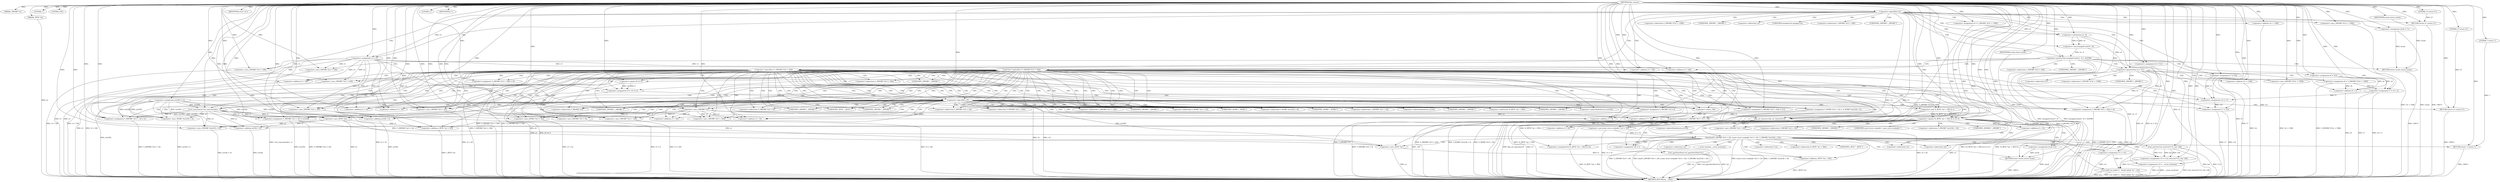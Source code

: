 digraph tftp_connect {  
"1000115" [label = "(METHOD,tftp_connect)" ]
"1000395" [label = "(METHOD_RETURN,int __cdecl)" ]
"1000116" [label = "(PARAM,_DWORD *a1)" ]
"1000117" [label = "(PARAM,_BYTE *a2)" ]
"1000134" [label = "(LITERAL,1,)" ]
"1000135" [label = "(LITERAL,336,)" ]
"1000136" [label = "(<operator>.assignment,a1[185] = v2)" ]
"1000142" [label = "(<operator>.logicalNot,!v2)" ]
"1000144" [label = "(RETURN,return 27;,return 27;)" ]
"1000145" [label = "(LITERAL,27,return 27;)" ]
"1000146" [label = "(<operator>.assignment,v3 = v2)" ]
"1000149" [label = "(<operator>.assignment,v4 = *(_DWORD *)(*a1 + 1568))" ]
"1000152" [label = "(<operator>.cast,(_DWORD *)(*a1 + 1568))" ]
"1000154" [label = "(<operator>.addition,*a1 + 1568)" ]
"1000159" [label = "(IDENTIFIER,v4,if ( v4 ))" ]
"1000161" [label = "(<operator>.assignment,result = 71)" ]
"1000165" [label = "(<operator>.greaterThan,(unsigned int)(v4 - 8) > 0xFFB0)" ]
"1000166" [label = "(<operator>.cast,(unsigned int)(v4 - 8))" ]
"1000168" [label = "(<operator>.subtraction,v4 - 8)" ]
"1000172" [label = "(RETURN,return result;,return result;)" ]
"1000173" [label = "(IDENTIFIER,result,return result;)" ]
"1000174" [label = "(<operator>.assignment,v6 = 512)" ]
"1000178" [label = "(<operator>.greaterThan,v4 > 511)" ]
"1000181" [label = "(<operator>.assignment,v6 = *(_DWORD *)(*a1 + 1568))" ]
"1000184" [label = "(<operator>.cast,(_DWORD *)(*a1 + 1568))" ]
"1000186" [label = "(<operator>.addition,*a1 + 1568)" ]
"1000190" [label = "(<operator>.assignment,v7 = v6 + 4)" ]
"1000192" [label = "(<operator>.addition,v6 + 4)" ]
"1000196" [label = "(<operator>.logicalNot,!*(_DWORD *)(v3 + 328))" ]
"1000198" [label = "(<operator>.cast,(_DWORD *)(v3 + 328))" ]
"1000200" [label = "(<operator>.addition,v3 + 328)" ]
"1000205" [label = "(<operator>.assignment,v14 = v7)" ]
"1000209" [label = "(LITERAL,1,)" ]
"1000210" [label = "(IDENTIFIER,v7,)" ]
"1000211" [label = "(<operator>.assignment,*(_DWORD *)(v3 + 328) = v8)" ]
"1000213" [label = "(<operator>.cast,(_DWORD *)(v3 + 328))" ]
"1000215" [label = "(<operator>.addition,v3 + 328)" ]
"1000219" [label = "(<operator>.assignment,v9 = v8 == 0)" ]
"1000221" [label = "(<operator>.equals,v8 == 0)" ]
"1000224" [label = "(<operator>.assignment,v7 = v14)" ]
"1000228" [label = "(<operator>.logicalNot,!v9)" ]
"1000231" [label = "(RETURN,return 27;,return 27;)" ]
"1000232" [label = "(LITERAL,27,return 27;)" ]
"1000235" [label = "(<operator>.assignment,v7 = 516)" ]
"1000238" [label = "(<operator>.assignment,v4 = 512)" ]
"1000242" [label = "(<operator>.logicalNot,!*(_DWORD *)(v3 + 328))" ]
"1000244" [label = "(<operator>.cast,(_DWORD *)(v3 + 328))" ]
"1000246" [label = "(<operator>.addition,v3 + 328)" ]
"1000252" [label = "(Curl_conncontrol,Curl_conncontrol(a1, 1))" ]
"1000255" [label = "(<operator>.assignment,*(_DWORD *)(v3 + 16) = a1)" ]
"1000257" [label = "(<operator>.cast,(_DWORD *)(v3 + 16))" ]
"1000259" [label = "(<operator>.addition,v3 + 16)" ]
"1000263" [label = "(<operator>.assignment,*(_DWORD *)(v3 + 20) = a1[103])" ]
"1000265" [label = "(<operator>.cast,(_DWORD *)(v3 + 20))" ]
"1000267" [label = "(<operator>.addition,v3 + 20)" ]
"1000273" [label = "(<operator>.assignment,*(_DWORD *)v3 = 0)" ]
"1000275" [label = "(<operator>.cast,(_DWORD *)v3)" ]
"1000279" [label = "(<operator>.assignment,*(_DWORD *)(v3 + 8) = -100)" ]
"1000281" [label = "(<operator>.cast,(_DWORD *)(v3 + 8))" ]
"1000283" [label = "(<operator>.addition,v3 + 8)" ]
"1000286" [label = "(<operator>.minus,-100)" ]
"1000288" [label = "(<operator>.assignment,*(_DWORD *)(v3 + 320) = 512)" ]
"1000290" [label = "(<operator>.cast,(_DWORD *)(v3 + 320))" ]
"1000292" [label = "(<operator>.addition,v3 + 320)" ]
"1000296" [label = "(<operator>.assignment,*(_DWORD *)(v3 + 324) = v4)" ]
"1000298" [label = "(<operator>.cast,(_DWORD *)(v3 + 324))" ]
"1000300" [label = "(<operator>.addition,v3 + 324)" ]
"1000304" [label = "(<operator>.assignment,*(_WORD *)(v3 + 52) = *(_WORD *)(a1[18] + 4))" ]
"1000306" [label = "(<operator>.cast,(_WORD *)(v3 + 52))" ]
"1000308" [label = "(<operator>.addition,v3 + 52)" ]
"1000312" [label = "(<operator>.cast,(_WORD *)(a1[18] + 4))" ]
"1000314" [label = "(<operator>.addition,a1[18] + 4)" ]
"1000319" [label = "(tftp_set_timeouts,tftp_set_timeouts(v3))" ]
"1000322" [label = "(<operator>.equals,(*((_BYTE *)a1 + 583) & 2) == 0)" ]
"1000323" [label = "(<operator>.and,*((_BYTE *)a1 + 583) & 2)" ]
"1000325" [label = "(<operator>.addition,(_BYTE *)a1 + 583)" ]
"1000326" [label = "(<operator>.cast,(_BYTE *)a1)" ]
"1000334" [label = "(bind,bind(*(_DWORD *)(v3 + 20), (const struct sockaddr *)(v3 + 52), *(_DWORD *)(a1[18] + 16)))" ]
"1000336" [label = "(<operator>.cast,(_DWORD *)(v3 + 20))" ]
"1000338" [label = "(<operator>.addition,v3 + 20)" ]
"1000341" [label = "(<operator>.cast,(const struct sockaddr *)(v3 + 52))" ]
"1000343" [label = "(<operator>.addition,v3 + 52)" ]
"1000347" [label = "(<operator>.cast,(_DWORD *)(a1[18] + 16))" ]
"1000349" [label = "(<operator>.addition,a1[18] + 16)" ]
"1000355" [label = "(<operator>.assignment,v11 = *a1)" ]
"1000359" [label = "(<operator>.assignment,v12 = __errno_location())" ]
"1000362" [label = "(<operator>.assignment,v13 = Curl_strerror(*v12, buf, 128))" ]
"1000364" [label = "(Curl_strerror,Curl_strerror(*v12, buf, 128))" ]
"1000369" [label = "(Curl_failf,Curl_failf(v11, \"bind() failed; %s\", v13))" ]
"1000373" [label = "(RETURN,return 7;,return 7;)" ]
"1000374" [label = "(LITERAL,7,return 7;)" ]
"1000375" [label = "(<operators>.assignmentOr,*((_BYTE *)a1 + 583) |= 2u)" ]
"1000377" [label = "(<operator>.addition,(_BYTE *)a1 + 583)" ]
"1000378" [label = "(<operator>.cast,(_BYTE *)a1)" ]
"1000383" [label = "(Curl_pgrsStartNow,Curl_pgrsStartNow(*a1))" ]
"1000386" [label = "(<operator>.assignment,*a2 = 1)" ]
"1000390" [label = "(<operator>.assignment,result = 0)" ]
"1000393" [label = "(RETURN,return result;,return result;)" ]
"1000394" [label = "(IDENTIFIER,result,return result;)" ]
"1000151" [label = "(<operator>.indirection,*(_DWORD *)(*a1 + 1568))" ]
"1000153" [label = "(UNKNOWN,_DWORD *,_DWORD *)" ]
"1000155" [label = "(<operator>.indirection,*a1)" ]
"1000167" [label = "(UNKNOWN,unsigned int,unsigned int)" ]
"1000183" [label = "(<operator>.indirection,*(_DWORD *)(*a1 + 1568))" ]
"1000185" [label = "(UNKNOWN,_DWORD *,_DWORD *)" ]
"1000187" [label = "(<operator>.indirection,*a1)" ]
"1000197" [label = "(<operator>.indirection,*(_DWORD *)(v3 + 328))" ]
"1000199" [label = "(UNKNOWN,_DWORD *,_DWORD *)" ]
"1000212" [label = "(<operator>.indirection,*(_DWORD *)(v3 + 328))" ]
"1000214" [label = "(UNKNOWN,_DWORD *,_DWORD *)" ]
"1000243" [label = "(<operator>.indirection,*(_DWORD *)(v3 + 328))" ]
"1000245" [label = "(UNKNOWN,_DWORD *,_DWORD *)" ]
"1000256" [label = "(<operator>.indirection,*(_DWORD *)(v3 + 16))" ]
"1000258" [label = "(UNKNOWN,_DWORD *,_DWORD *)" ]
"1000264" [label = "(<operator>.indirection,*(_DWORD *)(v3 + 20))" ]
"1000266" [label = "(UNKNOWN,_DWORD *,_DWORD *)" ]
"1000270" [label = "(<operator>.indirectIndexAccess,a1[103])" ]
"1000274" [label = "(<operator>.indirection,*(_DWORD *)v3)" ]
"1000276" [label = "(UNKNOWN,_DWORD *,_DWORD *)" ]
"1000280" [label = "(<operator>.indirection,*(_DWORD *)(v3 + 8))" ]
"1000282" [label = "(UNKNOWN,_DWORD *,_DWORD *)" ]
"1000289" [label = "(<operator>.indirection,*(_DWORD *)(v3 + 320))" ]
"1000291" [label = "(UNKNOWN,_DWORD *,_DWORD *)" ]
"1000297" [label = "(<operator>.indirection,*(_DWORD *)(v3 + 324))" ]
"1000299" [label = "(UNKNOWN,_DWORD *,_DWORD *)" ]
"1000305" [label = "(<operator>.indirection,*(_WORD *)(v3 + 52))" ]
"1000307" [label = "(UNKNOWN,_WORD *,_WORD *)" ]
"1000311" [label = "(<operator>.indirection,*(_WORD *)(a1[18] + 4))" ]
"1000313" [label = "(UNKNOWN,_WORD *,_WORD *)" ]
"1000315" [label = "(<operator>.indirectIndexAccess,a1[18])" ]
"1000324" [label = "(<operator>.indirection,*((_BYTE *)a1 + 583))" ]
"1000327" [label = "(UNKNOWN,_BYTE *,_BYTE *)" ]
"1000335" [label = "(<operator>.indirection,*(_DWORD *)(v3 + 20))" ]
"1000337" [label = "(UNKNOWN,_DWORD *,_DWORD *)" ]
"1000342" [label = "(UNKNOWN,const struct sockaddr *,const struct sockaddr *)" ]
"1000346" [label = "(<operator>.indirection,*(_DWORD *)(a1[18] + 16))" ]
"1000348" [label = "(UNKNOWN,_DWORD *,_DWORD *)" ]
"1000350" [label = "(<operator>.indirectIndexAccess,a1[18])" ]
"1000357" [label = "(<operator>.indirection,*a1)" ]
"1000361" [label = "(__errno_location,__errno_location())" ]
"1000365" [label = "(<operator>.indirection,*v12)" ]
"1000376" [label = "(<operator>.indirection,*((_BYTE *)a1 + 583))" ]
"1000379" [label = "(UNKNOWN,_BYTE *,_BYTE *)" ]
"1000384" [label = "(<operator>.indirection,*a1)" ]
"1000387" [label = "(<operator>.indirection,*a2)" ]
  "1000373" -> "1000395"  [ label = "DDG: <RET>"] 
  "1000231" -> "1000395"  [ label = "DDG: <RET>"] 
  "1000393" -> "1000395"  [ label = "DDG: <RET>"] 
  "1000359" -> "1000395"  [ label = "DDG: v12"] 
  "1000211" -> "1000395"  [ label = "DDG: *(_DWORD *)(v3 + 328)"] 
  "1000288" -> "1000395"  [ label = "DDG: *(_DWORD *)(v3 + 320)"] 
  "1000242" -> "1000395"  [ label = "DDG: *(_DWORD *)(v3 + 328)"] 
  "1000265" -> "1000395"  [ label = "DDG: v3 + 20"] 
  "1000142" -> "1000395"  [ label = "DDG: v2"] 
  "1000198" -> "1000395"  [ label = "DDG: v3 + 328"] 
  "1000190" -> "1000395"  [ label = "DDG: v7"] 
  "1000334" -> "1000395"  [ label = "DDG: *(_DWORD *)(v3 + 20)"] 
  "1000117" -> "1000395"  [ label = "DDG: a2"] 
  "1000322" -> "1000395"  [ label = "DDG: (*((_BYTE *)a1 + 583) & 2) == 0"] 
  "1000238" -> "1000395"  [ label = "DDG: v4"] 
  "1000165" -> "1000395"  [ label = "DDG: (unsigned int)(v4 - 8)"] 
  "1000343" -> "1000395"  [ label = "DDG: v3"] 
  "1000257" -> "1000395"  [ label = "DDG: v3 + 16"] 
  "1000319" -> "1000395"  [ label = "DDG: tftp_set_timeouts(v3)"] 
  "1000306" -> "1000395"  [ label = "DDG: v3 + 52"] 
  "1000142" -> "1000395"  [ label = "DDG: !v2"] 
  "1000244" -> "1000395"  [ label = "DDG: v3 + 328"] 
  "1000178" -> "1000395"  [ label = "DDG: v4 > 511"] 
  "1000334" -> "1000395"  [ label = "DDG: bind(*(_DWORD *)(v3 + 20), (const struct sockaddr *)(v3 + 52), *(_DWORD *)(a1[18] + 16))"] 
  "1000322" -> "1000395"  [ label = "DDG: *((_BYTE *)a1 + 583) & 2"] 
  "1000362" -> "1000395"  [ label = "DDG: Curl_strerror(*v12, buf, 128)"] 
  "1000369" -> "1000395"  [ label = "DDG: Curl_failf(v11, \"bind() failed; %s\", v13)"] 
  "1000228" -> "1000395"  [ label = "DDG: v9"] 
  "1000219" -> "1000395"  [ label = "DDG: v8 == 0"] 
  "1000378" -> "1000395"  [ label = "DDG: a1"] 
  "1000255" -> "1000395"  [ label = "DDG: *(_DWORD *)(v3 + 16)"] 
  "1000281" -> "1000395"  [ label = "DDG: v3 + 8"] 
  "1000375" -> "1000395"  [ label = "DDG: *((_BYTE *)a1 + 583)"] 
  "1000319" -> "1000395"  [ label = "DDG: v3"] 
  "1000383" -> "1000395"  [ label = "DDG: *a1"] 
  "1000273" -> "1000395"  [ label = "DDG: *(_DWORD *)v3"] 
  "1000136" -> "1000395"  [ label = "DDG: a1[185]"] 
  "1000390" -> "1000395"  [ label = "DDG: result"] 
  "1000369" -> "1000395"  [ label = "DDG: v11"] 
  "1000263" -> "1000395"  [ label = "DDG: a1[103]"] 
  "1000224" -> "1000395"  [ label = "DDG: v14"] 
  "1000334" -> "1000395"  [ label = "DDG: (const struct sockaddr *)(v3 + 52)"] 
  "1000181" -> "1000395"  [ label = "DDG: *(_DWORD *)(*a1 + 1568)"] 
  "1000386" -> "1000395"  [ label = "DDG: *a2"] 
  "1000364" -> "1000395"  [ label = "DDG: *v12"] 
  "1000290" -> "1000395"  [ label = "DDG: v3 + 320"] 
  "1000146" -> "1000395"  [ label = "DDG: v3"] 
  "1000146" -> "1000395"  [ label = "DDG: v2"] 
  "1000235" -> "1000395"  [ label = "DDG: v7"] 
  "1000154" -> "1000395"  [ label = "DDG: *a1"] 
  "1000213" -> "1000395"  [ label = "DDG: v3 + 328"] 
  "1000349" -> "1000395"  [ label = "DDG: a1[18]"] 
  "1000334" -> "1000395"  [ label = "DDG: *(_DWORD *)(a1[18] + 16)"] 
  "1000364" -> "1000395"  [ label = "DDG: buf"] 
  "1000377" -> "1000395"  [ label = "DDG: (_BYTE *)a1"] 
  "1000359" -> "1000395"  [ label = "DDG: __errno_location()"] 
  "1000221" -> "1000395"  [ label = "DDG: v8"] 
  "1000192" -> "1000395"  [ label = "DDG: v6"] 
  "1000312" -> "1000395"  [ label = "DDG: a1[18] + 4"] 
  "1000341" -> "1000395"  [ label = "DDG: v3 + 52"] 
  "1000279" -> "1000395"  [ label = "DDG: -100"] 
  "1000296" -> "1000395"  [ label = "DDG: v4"] 
  "1000252" -> "1000395"  [ label = "DDG: Curl_conncontrol(a1, 1)"] 
  "1000224" -> "1000395"  [ label = "DDG: v7"] 
  "1000304" -> "1000395"  [ label = "DDG: *(_WORD *)(a1[18] + 4)"] 
  "1000369" -> "1000395"  [ label = "DDG: v13"] 
  "1000347" -> "1000395"  [ label = "DDG: a1[18] + 16"] 
  "1000314" -> "1000395"  [ label = "DDG: a1[18]"] 
  "1000190" -> "1000395"  [ label = "DDG: v6 + 4"] 
  "1000279" -> "1000395"  [ label = "DDG: *(_DWORD *)(v3 + 8)"] 
  "1000326" -> "1000395"  [ label = "DDG: a1"] 
  "1000298" -> "1000395"  [ label = "DDG: v3 + 324"] 
  "1000186" -> "1000395"  [ label = "DDG: *a1"] 
  "1000228" -> "1000395"  [ label = "DDG: !v9"] 
  "1000242" -> "1000395"  [ label = "DDG: !*(_DWORD *)(v3 + 328)"] 
  "1000178" -> "1000395"  [ label = "DDG: v4"] 
  "1000196" -> "1000395"  [ label = "DDG: !*(_DWORD *)(v3 + 328)"] 
  "1000168" -> "1000395"  [ label = "DDG: v4"] 
  "1000263" -> "1000395"  [ label = "DDG: *(_DWORD *)(v3 + 20)"] 
  "1000215" -> "1000395"  [ label = "DDG: v3"] 
  "1000304" -> "1000395"  [ label = "DDG: *(_WORD *)(v3 + 52)"] 
  "1000383" -> "1000395"  [ label = "DDG: Curl_pgrsStartNow(*a1)"] 
  "1000355" -> "1000395"  [ label = "DDG: *a1"] 
  "1000325" -> "1000395"  [ label = "DDG: (_BYTE *)a1"] 
  "1000196" -> "1000395"  [ label = "DDG: *(_DWORD *)(v3 + 328)"] 
  "1000296" -> "1000395"  [ label = "DDG: *(_DWORD *)(v3 + 324)"] 
  "1000152" -> "1000395"  [ label = "DDG: *a1 + 1568"] 
  "1000323" -> "1000395"  [ label = "DDG: *((_BYTE *)a1 + 583)"] 
  "1000336" -> "1000395"  [ label = "DDG: v3 + 20"] 
  "1000166" -> "1000395"  [ label = "DDG: v4 - 8"] 
  "1000165" -> "1000395"  [ label = "DDG: (unsigned int)(v4 - 8) > 0xFFB0"] 
  "1000161" -> "1000395"  [ label = "DDG: result"] 
  "1000149" -> "1000395"  [ label = "DDG: *(_DWORD *)(*a1 + 1568)"] 
  "1000184" -> "1000395"  [ label = "DDG: *a1 + 1568"] 
  "1000144" -> "1000395"  [ label = "DDG: <RET>"] 
  "1000172" -> "1000395"  [ label = "DDG: <RET>"] 
  "1000115" -> "1000116"  [ label = "DDG: "] 
  "1000115" -> "1000117"  [ label = "DDG: "] 
  "1000115" -> "1000134"  [ label = "DDG: "] 
  "1000115" -> "1000135"  [ label = "DDG: "] 
  "1000115" -> "1000136"  [ label = "DDG: "] 
  "1000115" -> "1000142"  [ label = "DDG: "] 
  "1000145" -> "1000144"  [ label = "DDG: 27"] 
  "1000115" -> "1000144"  [ label = "DDG: "] 
  "1000115" -> "1000145"  [ label = "DDG: "] 
  "1000142" -> "1000146"  [ label = "DDG: v2"] 
  "1000115" -> "1000146"  [ label = "DDG: "] 
  "1000115" -> "1000149"  [ label = "DDG: "] 
  "1000115" -> "1000152"  [ label = "DDG: "] 
  "1000115" -> "1000154"  [ label = "DDG: "] 
  "1000115" -> "1000159"  [ label = "DDG: "] 
  "1000115" -> "1000161"  [ label = "DDG: "] 
  "1000166" -> "1000165"  [ label = "DDG: v4 - 8"] 
  "1000168" -> "1000166"  [ label = "DDG: v4"] 
  "1000168" -> "1000166"  [ label = "DDG: 8"] 
  "1000149" -> "1000168"  [ label = "DDG: v4"] 
  "1000115" -> "1000168"  [ label = "DDG: "] 
  "1000115" -> "1000165"  [ label = "DDG: "] 
  "1000173" -> "1000172"  [ label = "DDG: result"] 
  "1000161" -> "1000172"  [ label = "DDG: result"] 
  "1000115" -> "1000173"  [ label = "DDG: "] 
  "1000115" -> "1000174"  [ label = "DDG: "] 
  "1000168" -> "1000178"  [ label = "DDG: v4"] 
  "1000115" -> "1000178"  [ label = "DDG: "] 
  "1000115" -> "1000181"  [ label = "DDG: "] 
  "1000115" -> "1000184"  [ label = "DDG: "] 
  "1000115" -> "1000186"  [ label = "DDG: "] 
  "1000181" -> "1000190"  [ label = "DDG: v6"] 
  "1000174" -> "1000190"  [ label = "DDG: v6"] 
  "1000115" -> "1000190"  [ label = "DDG: "] 
  "1000181" -> "1000192"  [ label = "DDG: v6"] 
  "1000174" -> "1000192"  [ label = "DDG: v6"] 
  "1000115" -> "1000192"  [ label = "DDG: "] 
  "1000146" -> "1000198"  [ label = "DDG: v3"] 
  "1000115" -> "1000198"  [ label = "DDG: "] 
  "1000146" -> "1000200"  [ label = "DDG: v3"] 
  "1000115" -> "1000200"  [ label = "DDG: "] 
  "1000190" -> "1000205"  [ label = "DDG: v7"] 
  "1000235" -> "1000205"  [ label = "DDG: v7"] 
  "1000115" -> "1000205"  [ label = "DDG: "] 
  "1000115" -> "1000209"  [ label = "DDG: "] 
  "1000115" -> "1000210"  [ label = "DDG: "] 
  "1000115" -> "1000211"  [ label = "DDG: "] 
  "1000115" -> "1000213"  [ label = "DDG: "] 
  "1000146" -> "1000213"  [ label = "DDG: v3"] 
  "1000115" -> "1000215"  [ label = "DDG: "] 
  "1000146" -> "1000215"  [ label = "DDG: v3"] 
  "1000221" -> "1000219"  [ label = "DDG: v8"] 
  "1000221" -> "1000219"  [ label = "DDG: 0"] 
  "1000115" -> "1000219"  [ label = "DDG: "] 
  "1000115" -> "1000221"  [ label = "DDG: "] 
  "1000205" -> "1000224"  [ label = "DDG: v14"] 
  "1000115" -> "1000224"  [ label = "DDG: "] 
  "1000219" -> "1000228"  [ label = "DDG: v9"] 
  "1000115" -> "1000228"  [ label = "DDG: "] 
  "1000232" -> "1000231"  [ label = "DDG: 27"] 
  "1000115" -> "1000231"  [ label = "DDG: "] 
  "1000115" -> "1000232"  [ label = "DDG: "] 
  "1000115" -> "1000235"  [ label = "DDG: "] 
  "1000115" -> "1000238"  [ label = "DDG: "] 
  "1000146" -> "1000244"  [ label = "DDG: v3"] 
  "1000115" -> "1000244"  [ label = "DDG: "] 
  "1000146" -> "1000246"  [ label = "DDG: v3"] 
  "1000115" -> "1000246"  [ label = "DDG: "] 
  "1000136" -> "1000252"  [ label = "DDG: a1[185]"] 
  "1000115" -> "1000252"  [ label = "DDG: "] 
  "1000136" -> "1000255"  [ label = "DDG: a1[185]"] 
  "1000252" -> "1000255"  [ label = "DDG: a1"] 
  "1000115" -> "1000255"  [ label = "DDG: "] 
  "1000115" -> "1000257"  [ label = "DDG: "] 
  "1000146" -> "1000257"  [ label = "DDG: v3"] 
  "1000115" -> "1000259"  [ label = "DDG: "] 
  "1000146" -> "1000259"  [ label = "DDG: v3"] 
  "1000136" -> "1000263"  [ label = "DDG: a1[185]"] 
  "1000252" -> "1000263"  [ label = "DDG: a1"] 
  "1000115" -> "1000263"  [ label = "DDG: "] 
  "1000115" -> "1000265"  [ label = "DDG: "] 
  "1000146" -> "1000265"  [ label = "DDG: v3"] 
  "1000115" -> "1000267"  [ label = "DDG: "] 
  "1000146" -> "1000267"  [ label = "DDG: v3"] 
  "1000115" -> "1000273"  [ label = "DDG: "] 
  "1000115" -> "1000275"  [ label = "DDG: "] 
  "1000146" -> "1000275"  [ label = "DDG: v3"] 
  "1000286" -> "1000279"  [ label = "DDG: 100"] 
  "1000275" -> "1000281"  [ label = "DDG: v3"] 
  "1000115" -> "1000281"  [ label = "DDG: "] 
  "1000275" -> "1000283"  [ label = "DDG: v3"] 
  "1000115" -> "1000283"  [ label = "DDG: "] 
  "1000115" -> "1000286"  [ label = "DDG: "] 
  "1000115" -> "1000288"  [ label = "DDG: "] 
  "1000115" -> "1000290"  [ label = "DDG: "] 
  "1000275" -> "1000290"  [ label = "DDG: v3"] 
  "1000115" -> "1000292"  [ label = "DDG: "] 
  "1000275" -> "1000292"  [ label = "DDG: v3"] 
  "1000238" -> "1000296"  [ label = "DDG: v4"] 
  "1000178" -> "1000296"  [ label = "DDG: v4"] 
  "1000115" -> "1000296"  [ label = "DDG: "] 
  "1000115" -> "1000298"  [ label = "DDG: "] 
  "1000275" -> "1000298"  [ label = "DDG: v3"] 
  "1000115" -> "1000300"  [ label = "DDG: "] 
  "1000275" -> "1000300"  [ label = "DDG: v3"] 
  "1000115" -> "1000306"  [ label = "DDG: "] 
  "1000275" -> "1000306"  [ label = "DDG: v3"] 
  "1000115" -> "1000308"  [ label = "DDG: "] 
  "1000275" -> "1000308"  [ label = "DDG: v3"] 
  "1000136" -> "1000312"  [ label = "DDG: a1[185]"] 
  "1000252" -> "1000312"  [ label = "DDG: a1"] 
  "1000115" -> "1000312"  [ label = "DDG: "] 
  "1000136" -> "1000314"  [ label = "DDG: a1[185]"] 
  "1000252" -> "1000314"  [ label = "DDG: a1"] 
  "1000115" -> "1000314"  [ label = "DDG: "] 
  "1000115" -> "1000319"  [ label = "DDG: "] 
  "1000275" -> "1000319"  [ label = "DDG: v3"] 
  "1000323" -> "1000322"  [ label = "DDG: *((_BYTE *)a1 + 583)"] 
  "1000323" -> "1000322"  [ label = "DDG: 2"] 
  "1000326" -> "1000325"  [ label = "DDG: a1"] 
  "1000136" -> "1000326"  [ label = "DDG: a1[185]"] 
  "1000115" -> "1000326"  [ label = "DDG: "] 
  "1000252" -> "1000326"  [ label = "DDG: a1"] 
  "1000115" -> "1000325"  [ label = "DDG: "] 
  "1000115" -> "1000323"  [ label = "DDG: "] 
  "1000115" -> "1000322"  [ label = "DDG: "] 
  "1000263" -> "1000334"  [ label = "DDG: *(_DWORD *)(v3 + 20)"] 
  "1000319" -> "1000336"  [ label = "DDG: v3"] 
  "1000115" -> "1000336"  [ label = "DDG: "] 
  "1000319" -> "1000338"  [ label = "DDG: v3"] 
  "1000115" -> "1000338"  [ label = "DDG: "] 
  "1000341" -> "1000334"  [ label = "DDG: v3 + 52"] 
  "1000115" -> "1000341"  [ label = "DDG: "] 
  "1000319" -> "1000341"  [ label = "DDG: v3"] 
  "1000115" -> "1000343"  [ label = "DDG: "] 
  "1000319" -> "1000343"  [ label = "DDG: v3"] 
  "1000326" -> "1000347"  [ label = "DDG: a1"] 
  "1000136" -> "1000347"  [ label = "DDG: a1[185]"] 
  "1000252" -> "1000347"  [ label = "DDG: a1"] 
  "1000115" -> "1000347"  [ label = "DDG: "] 
  "1000326" -> "1000349"  [ label = "DDG: a1"] 
  "1000136" -> "1000349"  [ label = "DDG: a1[185]"] 
  "1000252" -> "1000349"  [ label = "DDG: a1"] 
  "1000115" -> "1000349"  [ label = "DDG: "] 
  "1000115" -> "1000355"  [ label = "DDG: "] 
  "1000115" -> "1000359"  [ label = "DDG: "] 
  "1000364" -> "1000362"  [ label = "DDG: *v12"] 
  "1000364" -> "1000362"  [ label = "DDG: buf"] 
  "1000364" -> "1000362"  [ label = "DDG: 128"] 
  "1000115" -> "1000362"  [ label = "DDG: "] 
  "1000115" -> "1000364"  [ label = "DDG: "] 
  "1000355" -> "1000369"  [ label = "DDG: v11"] 
  "1000115" -> "1000369"  [ label = "DDG: "] 
  "1000362" -> "1000369"  [ label = "DDG: v13"] 
  "1000374" -> "1000373"  [ label = "DDG: 7"] 
  "1000115" -> "1000373"  [ label = "DDG: "] 
  "1000115" -> "1000374"  [ label = "DDG: "] 
  "1000115" -> "1000375"  [ label = "DDG: "] 
  "1000323" -> "1000375"  [ label = "DDG: *((_BYTE *)a1 + 583)"] 
  "1000378" -> "1000377"  [ label = "DDG: a1"] 
  "1000136" -> "1000378"  [ label = "DDG: a1[185]"] 
  "1000326" -> "1000378"  [ label = "DDG: a1"] 
  "1000115" -> "1000378"  [ label = "DDG: "] 
  "1000252" -> "1000378"  [ label = "DDG: a1"] 
  "1000115" -> "1000377"  [ label = "DDG: "] 
  "1000115" -> "1000386"  [ label = "DDG: "] 
  "1000115" -> "1000390"  [ label = "DDG: "] 
  "1000394" -> "1000393"  [ label = "DDG: result"] 
  "1000390" -> "1000393"  [ label = "DDG: result"] 
  "1000115" -> "1000394"  [ label = "DDG: "] 
  "1000142" -> "1000144"  [ label = "CDG: "] 
  "1000142" -> "1000155"  [ label = "CDG: "] 
  "1000142" -> "1000154"  [ label = "CDG: "] 
  "1000142" -> "1000153"  [ label = "CDG: "] 
  "1000142" -> "1000152"  [ label = "CDG: "] 
  "1000142" -> "1000151"  [ label = "CDG: "] 
  "1000142" -> "1000149"  [ label = "CDG: "] 
  "1000142" -> "1000146"  [ label = "CDG: "] 
  "1000142" -> "1000168"  [ label = "CDG: "] 
  "1000142" -> "1000167"  [ label = "CDG: "] 
  "1000142" -> "1000166"  [ label = "CDG: "] 
  "1000142" -> "1000165"  [ label = "CDG: "] 
  "1000142" -> "1000161"  [ label = "CDG: "] 
  "1000142" -> "1000238"  [ label = "CDG: "] 
  "1000142" -> "1000235"  [ label = "CDG: "] 
  "1000142" -> "1000246"  [ label = "CDG: "] 
  "1000142" -> "1000245"  [ label = "CDG: "] 
  "1000142" -> "1000244"  [ label = "CDG: "] 
  "1000142" -> "1000243"  [ label = "CDG: "] 
  "1000142" -> "1000242"  [ label = "CDG: "] 
  "1000165" -> "1000174"  [ label = "CDG: "] 
  "1000165" -> "1000172"  [ label = "CDG: "] 
  "1000165" -> "1000192"  [ label = "CDG: "] 
  "1000165" -> "1000190"  [ label = "CDG: "] 
  "1000165" -> "1000178"  [ label = "CDG: "] 
  "1000165" -> "1000200"  [ label = "CDG: "] 
  "1000165" -> "1000199"  [ label = "CDG: "] 
  "1000165" -> "1000198"  [ label = "CDG: "] 
  "1000165" -> "1000197"  [ label = "CDG: "] 
  "1000165" -> "1000196"  [ label = "CDG: "] 
  "1000178" -> "1000187"  [ label = "CDG: "] 
  "1000178" -> "1000186"  [ label = "CDG: "] 
  "1000178" -> "1000185"  [ label = "CDG: "] 
  "1000178" -> "1000184"  [ label = "CDG: "] 
  "1000178" -> "1000183"  [ label = "CDG: "] 
  "1000178" -> "1000181"  [ label = "CDG: "] 
  "1000196" -> "1000205"  [ label = "CDG: "] 
  "1000196" -> "1000224"  [ label = "CDG: "] 
  "1000196" -> "1000221"  [ label = "CDG: "] 
  "1000196" -> "1000219"  [ label = "CDG: "] 
  "1000196" -> "1000215"  [ label = "CDG: "] 
  "1000196" -> "1000214"  [ label = "CDG: "] 
  "1000196" -> "1000213"  [ label = "CDG: "] 
  "1000196" -> "1000212"  [ label = "CDG: "] 
  "1000196" -> "1000211"  [ label = "CDG: "] 
  "1000196" -> "1000228"  [ label = "CDG: "] 
  "1000196" -> "1000256"  [ label = "CDG: "] 
  "1000196" -> "1000255"  [ label = "CDG: "] 
  "1000196" -> "1000252"  [ label = "CDG: "] 
  "1000196" -> "1000270"  [ label = "CDG: "] 
  "1000196" -> "1000267"  [ label = "CDG: "] 
  "1000196" -> "1000266"  [ label = "CDG: "] 
  "1000196" -> "1000265"  [ label = "CDG: "] 
  "1000196" -> "1000264"  [ label = "CDG: "] 
  "1000196" -> "1000263"  [ label = "CDG: "] 
  "1000196" -> "1000259"  [ label = "CDG: "] 
  "1000196" -> "1000258"  [ label = "CDG: "] 
  "1000196" -> "1000257"  [ label = "CDG: "] 
  "1000196" -> "1000288"  [ label = "CDG: "] 
  "1000196" -> "1000286"  [ label = "CDG: "] 
  "1000196" -> "1000283"  [ label = "CDG: "] 
  "1000196" -> "1000282"  [ label = "CDG: "] 
  "1000196" -> "1000281"  [ label = "CDG: "] 
  "1000196" -> "1000280"  [ label = "CDG: "] 
  "1000196" -> "1000279"  [ label = "CDG: "] 
  "1000196" -> "1000276"  [ label = "CDG: "] 
  "1000196" -> "1000275"  [ label = "CDG: "] 
  "1000196" -> "1000274"  [ label = "CDG: "] 
  "1000196" -> "1000273"  [ label = "CDG: "] 
  "1000196" -> "1000304"  [ label = "CDG: "] 
  "1000196" -> "1000300"  [ label = "CDG: "] 
  "1000196" -> "1000299"  [ label = "CDG: "] 
  "1000196" -> "1000298"  [ label = "CDG: "] 
  "1000196" -> "1000297"  [ label = "CDG: "] 
  "1000196" -> "1000296"  [ label = "CDG: "] 
  "1000196" -> "1000292"  [ label = "CDG: "] 
  "1000196" -> "1000291"  [ label = "CDG: "] 
  "1000196" -> "1000290"  [ label = "CDG: "] 
  "1000196" -> "1000289"  [ label = "CDG: "] 
  "1000196" -> "1000319"  [ label = "CDG: "] 
  "1000196" -> "1000315"  [ label = "CDG: "] 
  "1000196" -> "1000314"  [ label = "CDG: "] 
  "1000196" -> "1000313"  [ label = "CDG: "] 
  "1000196" -> "1000312"  [ label = "CDG: "] 
  "1000196" -> "1000311"  [ label = "CDG: "] 
  "1000196" -> "1000308"  [ label = "CDG: "] 
  "1000196" -> "1000307"  [ label = "CDG: "] 
  "1000196" -> "1000306"  [ label = "CDG: "] 
  "1000196" -> "1000305"  [ label = "CDG: "] 
  "1000196" -> "1000327"  [ label = "CDG: "] 
  "1000196" -> "1000326"  [ label = "CDG: "] 
  "1000196" -> "1000325"  [ label = "CDG: "] 
  "1000196" -> "1000324"  [ label = "CDG: "] 
  "1000196" -> "1000323"  [ label = "CDG: "] 
  "1000196" -> "1000322"  [ label = "CDG: "] 
  "1000228" -> "1000231"  [ label = "CDG: "] 
  "1000228" -> "1000256"  [ label = "CDG: "] 
  "1000228" -> "1000255"  [ label = "CDG: "] 
  "1000228" -> "1000252"  [ label = "CDG: "] 
  "1000228" -> "1000270"  [ label = "CDG: "] 
  "1000228" -> "1000267"  [ label = "CDG: "] 
  "1000228" -> "1000266"  [ label = "CDG: "] 
  "1000228" -> "1000265"  [ label = "CDG: "] 
  "1000228" -> "1000264"  [ label = "CDG: "] 
  "1000228" -> "1000263"  [ label = "CDG: "] 
  "1000228" -> "1000259"  [ label = "CDG: "] 
  "1000228" -> "1000258"  [ label = "CDG: "] 
  "1000228" -> "1000257"  [ label = "CDG: "] 
  "1000228" -> "1000288"  [ label = "CDG: "] 
  "1000228" -> "1000286"  [ label = "CDG: "] 
  "1000228" -> "1000283"  [ label = "CDG: "] 
  "1000228" -> "1000282"  [ label = "CDG: "] 
  "1000228" -> "1000281"  [ label = "CDG: "] 
  "1000228" -> "1000280"  [ label = "CDG: "] 
  "1000228" -> "1000279"  [ label = "CDG: "] 
  "1000228" -> "1000276"  [ label = "CDG: "] 
  "1000228" -> "1000275"  [ label = "CDG: "] 
  "1000228" -> "1000274"  [ label = "CDG: "] 
  "1000228" -> "1000273"  [ label = "CDG: "] 
  "1000228" -> "1000304"  [ label = "CDG: "] 
  "1000228" -> "1000300"  [ label = "CDG: "] 
  "1000228" -> "1000299"  [ label = "CDG: "] 
  "1000228" -> "1000298"  [ label = "CDG: "] 
  "1000228" -> "1000297"  [ label = "CDG: "] 
  "1000228" -> "1000296"  [ label = "CDG: "] 
  "1000228" -> "1000292"  [ label = "CDG: "] 
  "1000228" -> "1000291"  [ label = "CDG: "] 
  "1000228" -> "1000290"  [ label = "CDG: "] 
  "1000228" -> "1000289"  [ label = "CDG: "] 
  "1000228" -> "1000319"  [ label = "CDG: "] 
  "1000228" -> "1000315"  [ label = "CDG: "] 
  "1000228" -> "1000314"  [ label = "CDG: "] 
  "1000228" -> "1000313"  [ label = "CDG: "] 
  "1000228" -> "1000312"  [ label = "CDG: "] 
  "1000228" -> "1000311"  [ label = "CDG: "] 
  "1000228" -> "1000308"  [ label = "CDG: "] 
  "1000228" -> "1000307"  [ label = "CDG: "] 
  "1000228" -> "1000306"  [ label = "CDG: "] 
  "1000228" -> "1000305"  [ label = "CDG: "] 
  "1000228" -> "1000327"  [ label = "CDG: "] 
  "1000228" -> "1000326"  [ label = "CDG: "] 
  "1000228" -> "1000325"  [ label = "CDG: "] 
  "1000228" -> "1000324"  [ label = "CDG: "] 
  "1000228" -> "1000323"  [ label = "CDG: "] 
  "1000228" -> "1000322"  [ label = "CDG: "] 
  "1000242" -> "1000205"  [ label = "CDG: "] 
  "1000242" -> "1000224"  [ label = "CDG: "] 
  "1000242" -> "1000221"  [ label = "CDG: "] 
  "1000242" -> "1000219"  [ label = "CDG: "] 
  "1000242" -> "1000215"  [ label = "CDG: "] 
  "1000242" -> "1000214"  [ label = "CDG: "] 
  "1000242" -> "1000213"  [ label = "CDG: "] 
  "1000242" -> "1000212"  [ label = "CDG: "] 
  "1000242" -> "1000211"  [ label = "CDG: "] 
  "1000242" -> "1000228"  [ label = "CDG: "] 
  "1000242" -> "1000256"  [ label = "CDG: "] 
  "1000242" -> "1000255"  [ label = "CDG: "] 
  "1000242" -> "1000252"  [ label = "CDG: "] 
  "1000242" -> "1000270"  [ label = "CDG: "] 
  "1000242" -> "1000267"  [ label = "CDG: "] 
  "1000242" -> "1000266"  [ label = "CDG: "] 
  "1000242" -> "1000265"  [ label = "CDG: "] 
  "1000242" -> "1000264"  [ label = "CDG: "] 
  "1000242" -> "1000263"  [ label = "CDG: "] 
  "1000242" -> "1000259"  [ label = "CDG: "] 
  "1000242" -> "1000258"  [ label = "CDG: "] 
  "1000242" -> "1000257"  [ label = "CDG: "] 
  "1000242" -> "1000288"  [ label = "CDG: "] 
  "1000242" -> "1000286"  [ label = "CDG: "] 
  "1000242" -> "1000283"  [ label = "CDG: "] 
  "1000242" -> "1000282"  [ label = "CDG: "] 
  "1000242" -> "1000281"  [ label = "CDG: "] 
  "1000242" -> "1000280"  [ label = "CDG: "] 
  "1000242" -> "1000279"  [ label = "CDG: "] 
  "1000242" -> "1000276"  [ label = "CDG: "] 
  "1000242" -> "1000275"  [ label = "CDG: "] 
  "1000242" -> "1000274"  [ label = "CDG: "] 
  "1000242" -> "1000273"  [ label = "CDG: "] 
  "1000242" -> "1000304"  [ label = "CDG: "] 
  "1000242" -> "1000300"  [ label = "CDG: "] 
  "1000242" -> "1000299"  [ label = "CDG: "] 
  "1000242" -> "1000298"  [ label = "CDG: "] 
  "1000242" -> "1000297"  [ label = "CDG: "] 
  "1000242" -> "1000296"  [ label = "CDG: "] 
  "1000242" -> "1000292"  [ label = "CDG: "] 
  "1000242" -> "1000291"  [ label = "CDG: "] 
  "1000242" -> "1000290"  [ label = "CDG: "] 
  "1000242" -> "1000289"  [ label = "CDG: "] 
  "1000242" -> "1000319"  [ label = "CDG: "] 
  "1000242" -> "1000315"  [ label = "CDG: "] 
  "1000242" -> "1000314"  [ label = "CDG: "] 
  "1000242" -> "1000313"  [ label = "CDG: "] 
  "1000242" -> "1000312"  [ label = "CDG: "] 
  "1000242" -> "1000311"  [ label = "CDG: "] 
  "1000242" -> "1000308"  [ label = "CDG: "] 
  "1000242" -> "1000307"  [ label = "CDG: "] 
  "1000242" -> "1000306"  [ label = "CDG: "] 
  "1000242" -> "1000305"  [ label = "CDG: "] 
  "1000242" -> "1000327"  [ label = "CDG: "] 
  "1000242" -> "1000326"  [ label = "CDG: "] 
  "1000242" -> "1000325"  [ label = "CDG: "] 
  "1000242" -> "1000324"  [ label = "CDG: "] 
  "1000242" -> "1000323"  [ label = "CDG: "] 
  "1000242" -> "1000322"  [ label = "CDG: "] 
  "1000322" -> "1000336"  [ label = "CDG: "] 
  "1000322" -> "1000335"  [ label = "CDG: "] 
  "1000322" -> "1000334"  [ label = "CDG: "] 
  "1000322" -> "1000350"  [ label = "CDG: "] 
  "1000322" -> "1000349"  [ label = "CDG: "] 
  "1000322" -> "1000348"  [ label = "CDG: "] 
  "1000322" -> "1000347"  [ label = "CDG: "] 
  "1000322" -> "1000346"  [ label = "CDG: "] 
  "1000322" -> "1000343"  [ label = "CDG: "] 
  "1000322" -> "1000342"  [ label = "CDG: "] 
  "1000322" -> "1000341"  [ label = "CDG: "] 
  "1000322" -> "1000338"  [ label = "CDG: "] 
  "1000322" -> "1000337"  [ label = "CDG: "] 
  "1000322" -> "1000384"  [ label = "CDG: "] 
  "1000322" -> "1000383"  [ label = "CDG: "] 
  "1000322" -> "1000393"  [ label = "CDG: "] 
  "1000322" -> "1000390"  [ label = "CDG: "] 
  "1000322" -> "1000387"  [ label = "CDG: "] 
  "1000322" -> "1000386"  [ label = "CDG: "] 
  "1000334" -> "1000365"  [ label = "CDG: "] 
  "1000334" -> "1000364"  [ label = "CDG: "] 
  "1000334" -> "1000362"  [ label = "CDG: "] 
  "1000334" -> "1000361"  [ label = "CDG: "] 
  "1000334" -> "1000359"  [ label = "CDG: "] 
  "1000334" -> "1000357"  [ label = "CDG: "] 
  "1000334" -> "1000355"  [ label = "CDG: "] 
  "1000334" -> "1000384"  [ label = "CDG: "] 
  "1000334" -> "1000383"  [ label = "CDG: "] 
  "1000334" -> "1000379"  [ label = "CDG: "] 
  "1000334" -> "1000378"  [ label = "CDG: "] 
  "1000334" -> "1000377"  [ label = "CDG: "] 
  "1000334" -> "1000376"  [ label = "CDG: "] 
  "1000334" -> "1000375"  [ label = "CDG: "] 
  "1000334" -> "1000373"  [ label = "CDG: "] 
  "1000334" -> "1000369"  [ label = "CDG: "] 
  "1000334" -> "1000393"  [ label = "CDG: "] 
  "1000334" -> "1000390"  [ label = "CDG: "] 
  "1000334" -> "1000387"  [ label = "CDG: "] 
  "1000334" -> "1000386"  [ label = "CDG: "] 
}
